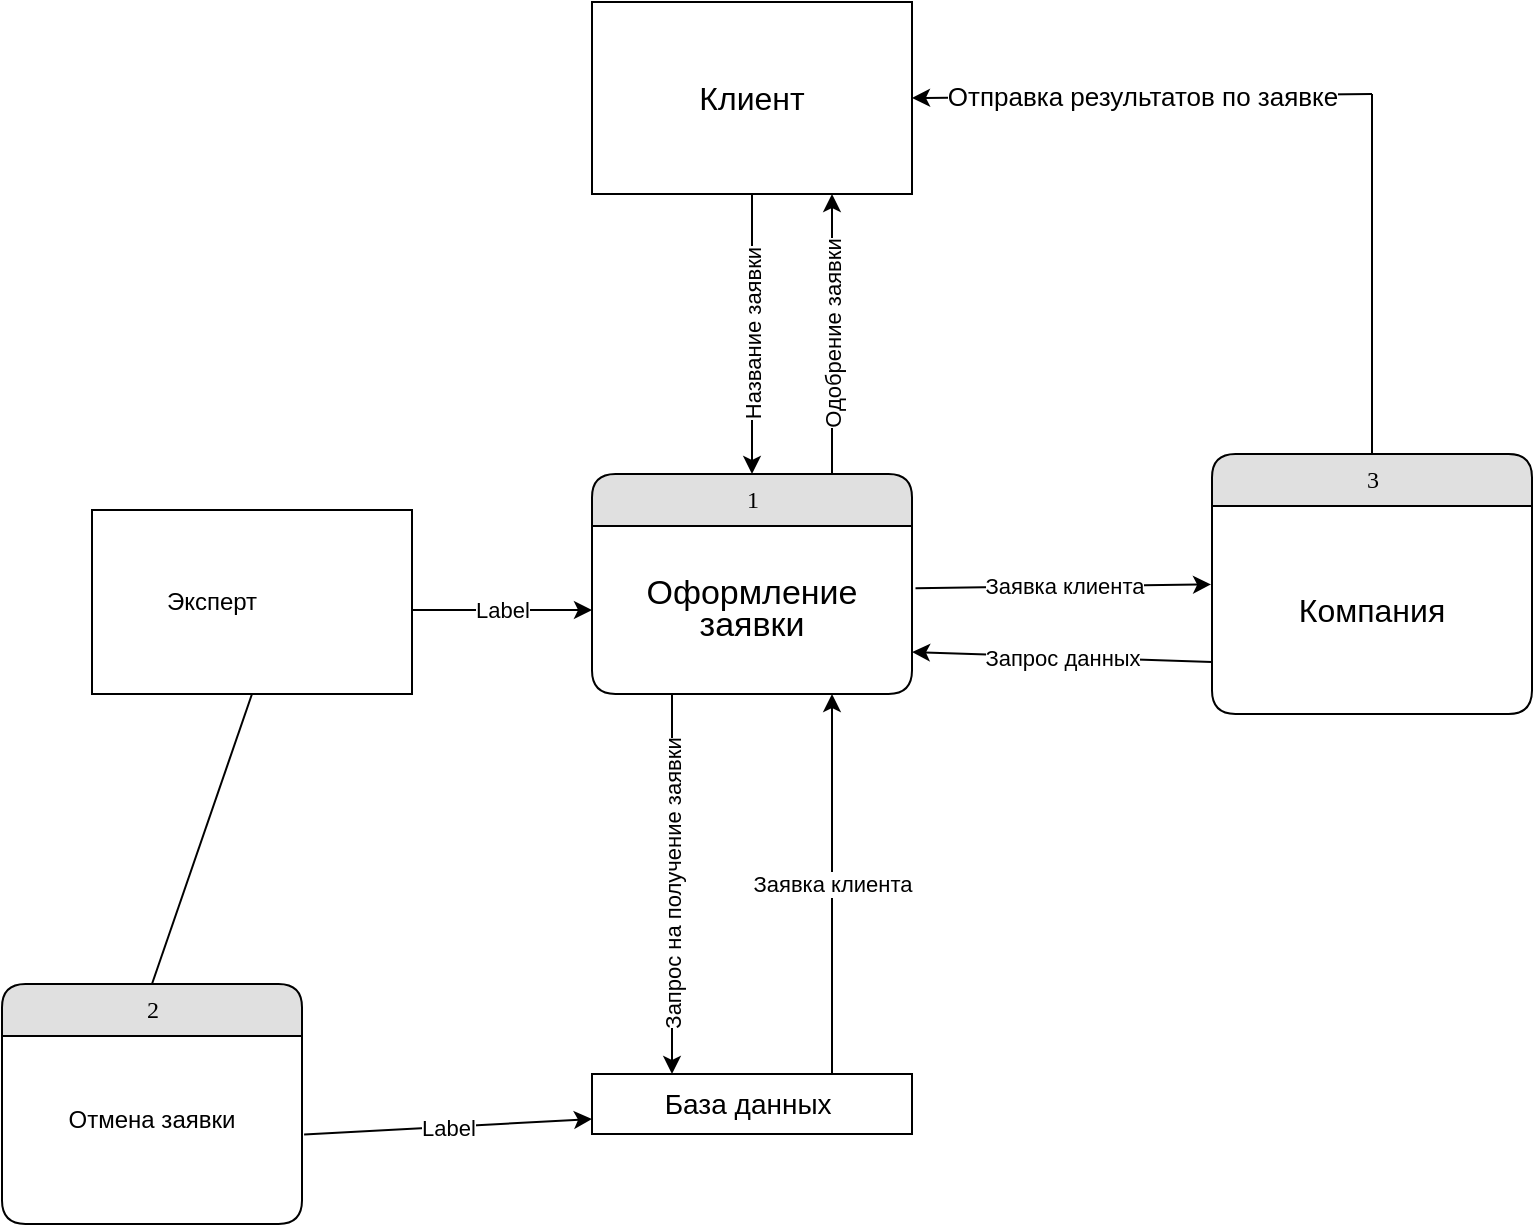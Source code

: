 <mxfile version="21.2.9" type="github">
  <diagram name="Page-1" id="b520641d-4fe3-3701-9064-5fc419738815">
    <mxGraphModel dx="2279" dy="679" grid="1" gridSize="10" guides="1" tooltips="1" connect="1" arrows="1" fold="1" page="1" pageScale="1" pageWidth="1100" pageHeight="850" background="none" math="0" shadow="0">
      <root>
        <mxCell id="0" />
        <mxCell id="1" parent="0" />
        <mxCell id="21ea969265ad0168-10" value="3" style="swimlane;html=1;fontStyle=0;childLayout=stackLayout;horizontal=1;startSize=26;fillColor=#e0e0e0;horizontalStack=0;resizeParent=1;resizeLast=0;collapsible=1;marginBottom=0;swimlaneFillColor=#ffffff;align=center;rounded=1;shadow=0;comic=0;labelBackgroundColor=none;strokeWidth=1;fontFamily=Verdana;fontSize=12" parent="1" vertex="1">
          <mxGeometry x="480" y="300" width="160" height="130" as="geometry" />
        </mxCell>
        <mxCell id="lxfn-lX1NWJobP7DNgSF-29" value="&lt;font style=&quot;font-size: 16px;&quot;&gt;Компания&lt;/font&gt;" style="text;html=1;strokeColor=none;fillColor=none;align=center;verticalAlign=middle;whiteSpace=wrap;rounded=0;" vertex="1" parent="21ea969265ad0168-10">
          <mxGeometry y="26" width="160" height="104" as="geometry" />
        </mxCell>
        <mxCell id="21ea969265ad0168-14" value="1" style="swimlane;html=1;fontStyle=0;childLayout=stackLayout;horizontal=1;startSize=26;fillColor=#e0e0e0;horizontalStack=0;resizeParent=1;resizeLast=0;collapsible=1;marginBottom=0;swimlaneFillColor=#ffffff;align=center;rounded=1;shadow=0;comic=0;labelBackgroundColor=none;strokeWidth=1;fontFamily=Verdana;fontSize=12" parent="1" vertex="1">
          <mxGeometry x="170" y="310" width="160" height="110" as="geometry" />
        </mxCell>
        <mxCell id="lxfn-lX1NWJobP7DNgSF-10" value="&lt;p style=&quot;line-height: 121%;&quot;&gt;&lt;font style=&quot;font-size: 17px;&quot;&gt;Оформление заявки&lt;/font&gt;&lt;/p&gt;" style="text;html=1;strokeColor=none;fillColor=none;align=center;verticalAlign=middle;whiteSpace=wrap;rounded=0;strokeWidth=1;" vertex="1" parent="21ea969265ad0168-14">
          <mxGeometry y="26" width="160" height="84" as="geometry" />
        </mxCell>
        <mxCell id="21ea969265ad0168-26" value="2" style="swimlane;html=1;fontStyle=0;childLayout=stackLayout;horizontal=1;startSize=26;fillColor=#e0e0e0;horizontalStack=0;resizeParent=1;resizeLast=0;collapsible=1;marginBottom=0;swimlaneFillColor=#ffffff;align=center;rounded=1;shadow=0;comic=0;labelBackgroundColor=none;strokeWidth=1;fontFamily=Verdana;fontSize=12" parent="1" vertex="1">
          <mxGeometry x="-125" y="565" width="150" height="120" as="geometry" />
        </mxCell>
        <mxCell id="lxfn-lX1NWJobP7DNgSF-27" value="Отмена заявки" style="text;html=1;strokeColor=none;fillColor=none;align=center;verticalAlign=middle;whiteSpace=wrap;rounded=0;" vertex="1" parent="21ea969265ad0168-26">
          <mxGeometry y="26" width="150" height="84" as="geometry" />
        </mxCell>
        <mxCell id="lxfn-lX1NWJobP7DNgSF-3" value="" style="rounded=0;whiteSpace=wrap;html=1;" vertex="1" parent="1">
          <mxGeometry x="170" y="74" width="160" height="96" as="geometry" />
        </mxCell>
        <mxCell id="lxfn-lX1NWJobP7DNgSF-4" value="&lt;font style=&quot;font-size: 16px;&quot;&gt;Клиент&lt;/font&gt;" style="text;html=1;strokeColor=none;fillColor=none;align=center;verticalAlign=middle;whiteSpace=wrap;rounded=0;" vertex="1" parent="1">
          <mxGeometry x="220" y="107" width="60" height="30" as="geometry" />
        </mxCell>
        <mxCell id="lxfn-lX1NWJobP7DNgSF-8" value="" style="endArrow=classic;html=1;rounded=0;entryX=0.5;entryY=0;entryDx=0;entryDy=0;exitX=0.5;exitY=1;exitDx=0;exitDy=0;" edge="1" parent="1" source="lxfn-lX1NWJobP7DNgSF-3" target="21ea969265ad0168-14">
          <mxGeometry relative="1" as="geometry">
            <mxPoint x="190" y="210" as="sourcePoint" />
            <mxPoint x="290" y="210" as="targetPoint" />
          </mxGeometry>
        </mxCell>
        <mxCell id="lxfn-lX1NWJobP7DNgSF-9" value="Название заявки" style="edgeLabel;resizable=0;html=1;align=center;verticalAlign=middle;rotation=270;" connectable="0" vertex="1" parent="lxfn-lX1NWJobP7DNgSF-8">
          <mxGeometry relative="1" as="geometry" />
        </mxCell>
        <mxCell id="lxfn-lX1NWJobP7DNgSF-11" value="" style="endArrow=classic;html=1;rounded=0;exitX=0.25;exitY=1;exitDx=0;exitDy=0;entryX=0.25;entryY=0;entryDx=0;entryDy=0;" edge="1" parent="1" source="lxfn-lX1NWJobP7DNgSF-10" target="lxfn-lX1NWJobP7DNgSF-14">
          <mxGeometry relative="1" as="geometry">
            <mxPoint x="460" y="350" as="sourcePoint" />
            <mxPoint x="250" y="520" as="targetPoint" />
          </mxGeometry>
        </mxCell>
        <mxCell id="lxfn-lX1NWJobP7DNgSF-12" value="Запрос на получение заявки" style="edgeLabel;resizable=0;html=1;align=center;verticalAlign=middle;rotation=270;" connectable="0" vertex="1" parent="lxfn-lX1NWJobP7DNgSF-11">
          <mxGeometry relative="1" as="geometry">
            <mxPoint as="offset" />
          </mxGeometry>
        </mxCell>
        <mxCell id="lxfn-lX1NWJobP7DNgSF-13" value="" style="rounded=0;whiteSpace=wrap;html=1;" vertex="1" parent="1">
          <mxGeometry x="170" y="610" width="160" height="30" as="geometry" />
        </mxCell>
        <mxCell id="lxfn-lX1NWJobP7DNgSF-14" value="&lt;font style=&quot;font-size: 14px;&quot;&gt;База данных&amp;nbsp;&lt;/font&gt;" style="text;html=1;strokeColor=none;fillColor=none;align=center;verticalAlign=middle;whiteSpace=wrap;rounded=0;" vertex="1" parent="1">
          <mxGeometry x="170" y="610" width="160" height="30" as="geometry" />
        </mxCell>
        <mxCell id="lxfn-lX1NWJobP7DNgSF-15" value="" style="endArrow=classic;html=1;rounded=0;exitX=0.75;exitY=0;exitDx=0;exitDy=0;entryX=0.75;entryY=1;entryDx=0;entryDy=0;" edge="1" parent="1" source="lxfn-lX1NWJobP7DNgSF-14" target="lxfn-lX1NWJobP7DNgSF-10">
          <mxGeometry relative="1" as="geometry">
            <mxPoint x="460" y="340" as="sourcePoint" />
            <mxPoint x="560" y="340" as="targetPoint" />
            <Array as="points">
              <mxPoint x="290" y="460" />
            </Array>
          </mxGeometry>
        </mxCell>
        <mxCell id="lxfn-lX1NWJobP7DNgSF-16" value="Заявка клиента" style="edgeLabel;resizable=0;html=1;align=center;verticalAlign=middle;" connectable="0" vertex="1" parent="lxfn-lX1NWJobP7DNgSF-15">
          <mxGeometry relative="1" as="geometry" />
        </mxCell>
        <mxCell id="lxfn-lX1NWJobP7DNgSF-17" value="" style="rounded=0;whiteSpace=wrap;html=1;" vertex="1" parent="1">
          <mxGeometry x="-80" y="328" width="160" height="92" as="geometry" />
        </mxCell>
        <mxCell id="lxfn-lX1NWJobP7DNgSF-18" value="Эксперт" style="text;html=1;strokeColor=none;fillColor=none;align=center;verticalAlign=middle;whiteSpace=wrap;rounded=0;" vertex="1" parent="1">
          <mxGeometry x="-50" y="359" width="60" height="30" as="geometry" />
        </mxCell>
        <mxCell id="lxfn-lX1NWJobP7DNgSF-19" value="" style="endArrow=classic;html=1;rounded=0;" edge="1" parent="1">
          <mxGeometry relative="1" as="geometry">
            <mxPoint x="80" y="378" as="sourcePoint" />
            <mxPoint x="170" y="378" as="targetPoint" />
          </mxGeometry>
        </mxCell>
        <mxCell id="lxfn-lX1NWJobP7DNgSF-20" value="Label" style="edgeLabel;resizable=0;html=1;align=center;verticalAlign=middle;" connectable="0" vertex="1" parent="lxfn-lX1NWJobP7DNgSF-19">
          <mxGeometry relative="1" as="geometry" />
        </mxCell>
        <mxCell id="lxfn-lX1NWJobP7DNgSF-21" value="" style="endArrow=classic;html=1;rounded=0;exitX=1.007;exitY=0.586;exitDx=0;exitDy=0;exitPerimeter=0;entryX=0;entryY=0.75;entryDx=0;entryDy=0;" edge="1" parent="1" source="lxfn-lX1NWJobP7DNgSF-27" target="lxfn-lX1NWJobP7DNgSF-14">
          <mxGeometry relative="1" as="geometry">
            <mxPoint x="430" y="630" as="sourcePoint" />
            <mxPoint x="330" y="630" as="targetPoint" />
          </mxGeometry>
        </mxCell>
        <mxCell id="lxfn-lX1NWJobP7DNgSF-22" value="Label" style="edgeLabel;resizable=0;html=1;align=center;verticalAlign=middle;" connectable="0" vertex="1" parent="lxfn-lX1NWJobP7DNgSF-21">
          <mxGeometry relative="1" as="geometry" />
        </mxCell>
        <mxCell id="lxfn-lX1NWJobP7DNgSF-25" value="" style="endArrow=none;html=1;rounded=0;entryX=0.5;entryY=1;entryDx=0;entryDy=0;exitX=0.5;exitY=0;exitDx=0;exitDy=0;" edge="1" parent="1" source="21ea969265ad0168-26" target="lxfn-lX1NWJobP7DNgSF-17">
          <mxGeometry width="50" height="50" relative="1" as="geometry">
            <mxPoint x="450" y="630" as="sourcePoint" />
            <mxPoint x="480" y="470" as="targetPoint" />
          </mxGeometry>
        </mxCell>
        <mxCell id="lxfn-lX1NWJobP7DNgSF-30" value="" style="endArrow=classic;html=1;rounded=0;exitX=1.011;exitY=0.37;exitDx=0;exitDy=0;exitPerimeter=0;entryX=-0.003;entryY=0.377;entryDx=0;entryDy=0;entryPerimeter=0;" edge="1" parent="1" source="lxfn-lX1NWJobP7DNgSF-10" target="lxfn-lX1NWJobP7DNgSF-29">
          <mxGeometry relative="1" as="geometry">
            <mxPoint x="350" y="350" as="sourcePoint" />
            <mxPoint x="450" y="350" as="targetPoint" />
          </mxGeometry>
        </mxCell>
        <mxCell id="lxfn-lX1NWJobP7DNgSF-31" value="Заявка клиента" style="edgeLabel;resizable=0;html=1;align=center;verticalAlign=middle;" connectable="0" vertex="1" parent="lxfn-lX1NWJobP7DNgSF-30">
          <mxGeometry relative="1" as="geometry" />
        </mxCell>
        <mxCell id="lxfn-lX1NWJobP7DNgSF-32" value="" style="endArrow=classic;html=1;rounded=0;entryX=1;entryY=0.5;entryDx=0;entryDy=0;" edge="1" parent="1" target="lxfn-lX1NWJobP7DNgSF-3">
          <mxGeometry relative="1" as="geometry">
            <mxPoint x="560" y="120" as="sourcePoint" />
            <mxPoint x="450" y="350" as="targetPoint" />
          </mxGeometry>
        </mxCell>
        <mxCell id="lxfn-lX1NWJobP7DNgSF-33" value="Отправка результатов по заявке" style="edgeLabel;resizable=0;html=1;align=center;verticalAlign=middle;fontSize=13;" connectable="0" vertex="1" parent="lxfn-lX1NWJobP7DNgSF-32">
          <mxGeometry relative="1" as="geometry" />
        </mxCell>
        <mxCell id="lxfn-lX1NWJobP7DNgSF-36" value="" style="endArrow=none;html=1;rounded=0;entryX=0.5;entryY=0;entryDx=0;entryDy=0;" edge="1" parent="1" target="21ea969265ad0168-10">
          <mxGeometry width="50" height="50" relative="1" as="geometry">
            <mxPoint x="560" y="120" as="sourcePoint" />
            <mxPoint x="420" y="320" as="targetPoint" />
          </mxGeometry>
        </mxCell>
        <mxCell id="lxfn-lX1NWJobP7DNgSF-37" value="" style="endArrow=classic;html=1;rounded=0;entryX=0.75;entryY=1;entryDx=0;entryDy=0;exitX=0.75;exitY=0;exitDx=0;exitDy=0;" edge="1" parent="1" source="21ea969265ad0168-14" target="lxfn-lX1NWJobP7DNgSF-3">
          <mxGeometry relative="1" as="geometry">
            <mxPoint x="350" y="350" as="sourcePoint" />
            <mxPoint x="450" y="350" as="targetPoint" />
          </mxGeometry>
        </mxCell>
        <mxCell id="lxfn-lX1NWJobP7DNgSF-38" value="Одобрение заявки" style="edgeLabel;resizable=0;html=1;align=center;verticalAlign=middle;rotation=270;" connectable="0" vertex="1" parent="lxfn-lX1NWJobP7DNgSF-37">
          <mxGeometry relative="1" as="geometry" />
        </mxCell>
        <mxCell id="lxfn-lX1NWJobP7DNgSF-39" value="" style="endArrow=classic;html=1;rounded=0;exitX=0;exitY=0.75;exitDx=0;exitDy=0;entryX=1;entryY=0.75;entryDx=0;entryDy=0;" edge="1" parent="1" source="lxfn-lX1NWJobP7DNgSF-29" target="lxfn-lX1NWJobP7DNgSF-10">
          <mxGeometry relative="1" as="geometry">
            <mxPoint x="350" y="320" as="sourcePoint" />
            <mxPoint x="450" y="320" as="targetPoint" />
          </mxGeometry>
        </mxCell>
        <mxCell id="lxfn-lX1NWJobP7DNgSF-40" value="Запрос данных" style="edgeLabel;resizable=0;html=1;align=center;verticalAlign=middle;" connectable="0" vertex="1" parent="lxfn-lX1NWJobP7DNgSF-39">
          <mxGeometry relative="1" as="geometry" />
        </mxCell>
      </root>
    </mxGraphModel>
  </diagram>
</mxfile>
